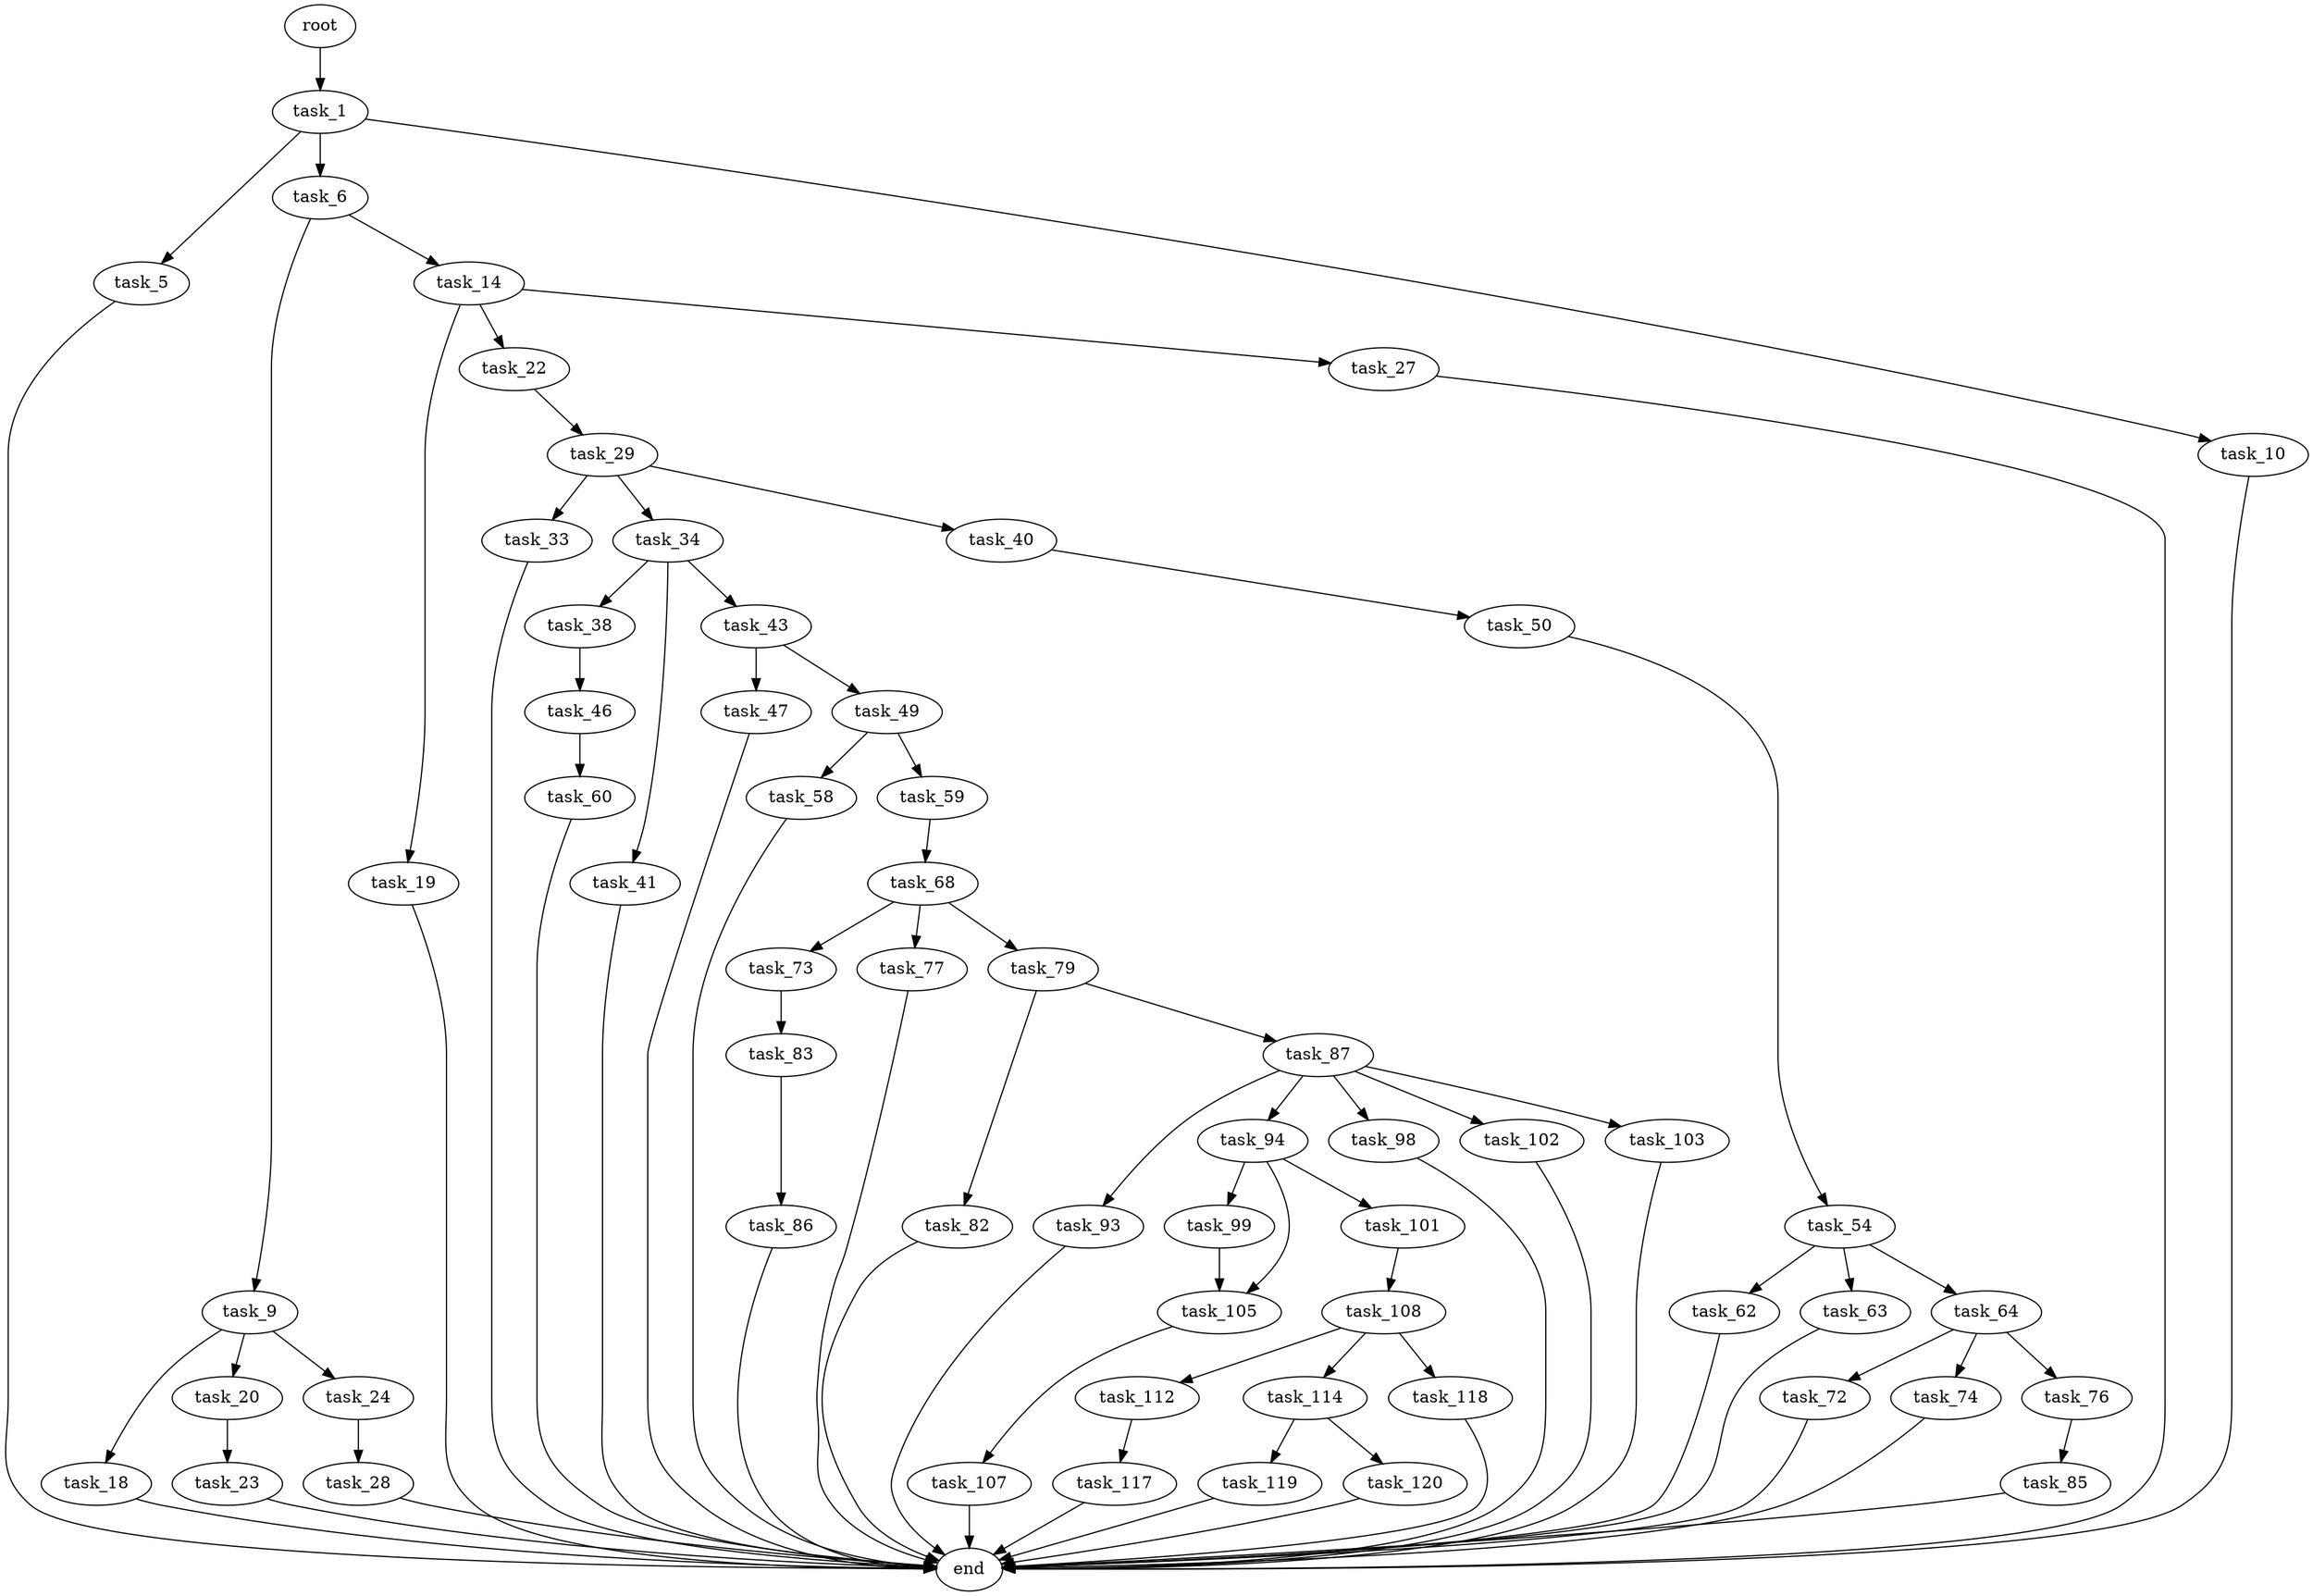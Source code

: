 digraph G {
  root [size="0.000000"];
  task_1 [size="4115105384.000000"];
  task_5 [size="3905637288.000000"];
  task_6 [size="3461940939.000000"];
  task_10 [size="31867228406.000000"];
  end [size="0.000000"];
  task_9 [size="14098599524.000000"];
  task_14 [size="552627117831.000000"];
  task_18 [size="231928233984.000000"];
  task_20 [size="1679758854.000000"];
  task_24 [size="16623227097.000000"];
  task_19 [size="2901434690.000000"];
  task_22 [size="17678794062.000000"];
  task_27 [size="587419466638.000000"];
  task_23 [size="211020517606.000000"];
  task_29 [size="549755813888.000000"];
  task_28 [size="134493995688.000000"];
  task_33 [size="11614957967.000000"];
  task_34 [size="231928233984.000000"];
  task_40 [size="171359601696.000000"];
  task_38 [size="134217728000.000000"];
  task_41 [size="8589934592.000000"];
  task_43 [size="259412751520.000000"];
  task_46 [size="685956018488.000000"];
  task_50 [size="113068953558.000000"];
  task_47 [size="1073741824000.000000"];
  task_49 [size="296474798581.000000"];
  task_60 [size="1978302828.000000"];
  task_58 [size="8589934592.000000"];
  task_59 [size="552591198.000000"];
  task_54 [size="15331022683.000000"];
  task_62 [size="7774065368.000000"];
  task_63 [size="128153417556.000000"];
  task_64 [size="32993223119.000000"];
  task_68 [size="4263846495.000000"];
  task_72 [size="644961819.000000"];
  task_74 [size="356330615108.000000"];
  task_76 [size="29050709386.000000"];
  task_73 [size="1096941229380.000000"];
  task_77 [size="28991029248.000000"];
  task_79 [size="25113523210.000000"];
  task_83 [size="316564557452.000000"];
  task_85 [size="368293445632.000000"];
  task_82 [size="134217728000.000000"];
  task_87 [size="549755813888.000000"];
  task_86 [size="302220037496.000000"];
  task_93 [size="13271868752.000000"];
  task_94 [size="536808806803.000000"];
  task_98 [size="418100516178.000000"];
  task_102 [size="8589934592.000000"];
  task_103 [size="19024693902.000000"];
  task_99 [size="46163194116.000000"];
  task_101 [size="902869434413.000000"];
  task_105 [size="2103235888.000000"];
  task_108 [size="23337985676.000000"];
  task_107 [size="778622016065.000000"];
  task_112 [size="11941674643.000000"];
  task_114 [size="403518610144.000000"];
  task_118 [size="231928233984.000000"];
  task_117 [size="1073741824000.000000"];
  task_119 [size="549755813888.000000"];
  task_120 [size="1059304679396.000000"];

  root -> task_1 [size="1.000000"];
  task_1 -> task_5 [size="75497472.000000"];
  task_1 -> task_6 [size="75497472.000000"];
  task_1 -> task_10 [size="75497472.000000"];
  task_5 -> end [size="1.000000"];
  task_6 -> task_9 [size="75497472.000000"];
  task_6 -> task_14 [size="75497472.000000"];
  task_10 -> end [size="1.000000"];
  task_9 -> task_18 [size="301989888.000000"];
  task_9 -> task_20 [size="301989888.000000"];
  task_9 -> task_24 [size="301989888.000000"];
  task_14 -> task_19 [size="411041792.000000"];
  task_14 -> task_22 [size="411041792.000000"];
  task_14 -> task_27 [size="411041792.000000"];
  task_18 -> end [size="1.000000"];
  task_20 -> task_23 [size="75497472.000000"];
  task_24 -> task_28 [size="75497472.000000"];
  task_19 -> end [size="1.000000"];
  task_22 -> task_29 [size="33554432.000000"];
  task_27 -> end [size="1.000000"];
  task_23 -> end [size="1.000000"];
  task_29 -> task_33 [size="536870912.000000"];
  task_29 -> task_34 [size="536870912.000000"];
  task_29 -> task_40 [size="536870912.000000"];
  task_28 -> end [size="1.000000"];
  task_33 -> end [size="1.000000"];
  task_34 -> task_38 [size="301989888.000000"];
  task_34 -> task_41 [size="301989888.000000"];
  task_34 -> task_43 [size="301989888.000000"];
  task_40 -> task_50 [size="134217728.000000"];
  task_38 -> task_46 [size="209715200.000000"];
  task_41 -> end [size="1.000000"];
  task_43 -> task_47 [size="536870912.000000"];
  task_43 -> task_49 [size="536870912.000000"];
  task_46 -> task_60 [size="536870912.000000"];
  task_50 -> task_54 [size="209715200.000000"];
  task_47 -> end [size="1.000000"];
  task_49 -> task_58 [size="679477248.000000"];
  task_49 -> task_59 [size="679477248.000000"];
  task_60 -> end [size="1.000000"];
  task_58 -> end [size="1.000000"];
  task_59 -> task_68 [size="33554432.000000"];
  task_54 -> task_62 [size="75497472.000000"];
  task_54 -> task_63 [size="75497472.000000"];
  task_54 -> task_64 [size="75497472.000000"];
  task_62 -> end [size="1.000000"];
  task_63 -> end [size="1.000000"];
  task_64 -> task_72 [size="838860800.000000"];
  task_64 -> task_74 [size="838860800.000000"];
  task_64 -> task_76 [size="838860800.000000"];
  task_68 -> task_73 [size="75497472.000000"];
  task_68 -> task_77 [size="75497472.000000"];
  task_68 -> task_79 [size="75497472.000000"];
  task_72 -> end [size="1.000000"];
  task_74 -> end [size="1.000000"];
  task_76 -> task_85 [size="33554432.000000"];
  task_73 -> task_83 [size="838860800.000000"];
  task_77 -> end [size="1.000000"];
  task_79 -> task_82 [size="33554432.000000"];
  task_79 -> task_87 [size="33554432.000000"];
  task_83 -> task_86 [size="301989888.000000"];
  task_85 -> end [size="1.000000"];
  task_82 -> end [size="1.000000"];
  task_87 -> task_93 [size="536870912.000000"];
  task_87 -> task_94 [size="536870912.000000"];
  task_87 -> task_98 [size="536870912.000000"];
  task_87 -> task_102 [size="536870912.000000"];
  task_87 -> task_103 [size="536870912.000000"];
  task_86 -> end [size="1.000000"];
  task_93 -> end [size="1.000000"];
  task_94 -> task_99 [size="411041792.000000"];
  task_94 -> task_101 [size="411041792.000000"];
  task_94 -> task_105 [size="411041792.000000"];
  task_98 -> end [size="1.000000"];
  task_102 -> end [size="1.000000"];
  task_103 -> end [size="1.000000"];
  task_99 -> task_105 [size="838860800.000000"];
  task_101 -> task_108 [size="679477248.000000"];
  task_105 -> task_107 [size="33554432.000000"];
  task_108 -> task_112 [size="33554432.000000"];
  task_108 -> task_114 [size="33554432.000000"];
  task_108 -> task_118 [size="33554432.000000"];
  task_107 -> end [size="1.000000"];
  task_112 -> task_117 [size="301989888.000000"];
  task_114 -> task_119 [size="536870912.000000"];
  task_114 -> task_120 [size="536870912.000000"];
  task_118 -> end [size="1.000000"];
  task_117 -> end [size="1.000000"];
  task_119 -> end [size="1.000000"];
  task_120 -> end [size="1.000000"];
}
